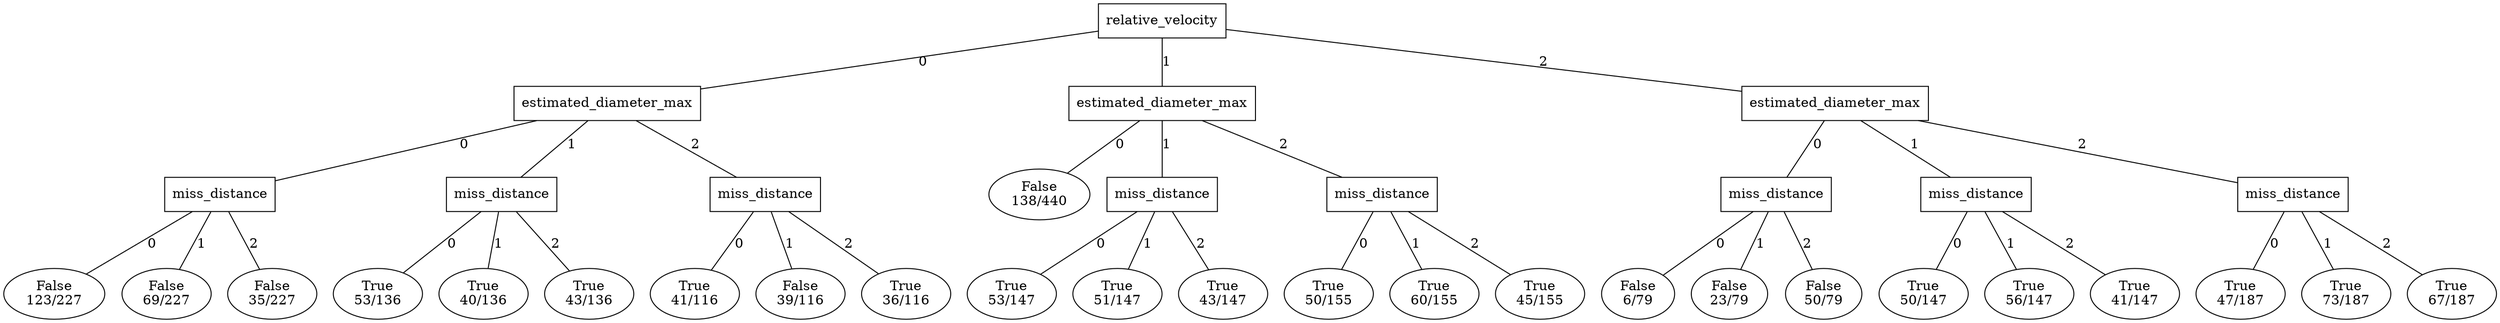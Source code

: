 strict graph {
	node0 [label=relative_velocity shape=box]
	node1 [label=estimated_diameter_max shape=box]
	node0 -- node1 [label=0]
	node2 [label=miss_distance shape=box]
	node1 -- node2 [label=0]
	node4 [label="False
123/227" shape=ellipse]
	node2 -- node4 [label=0]
	node6 [label="False
69/227" shape=ellipse]
	node2 -- node6 [label=1]
	node8 [label="False
35/227" shape=ellipse]
	node2 -- node8 [label=2]
	node9 [label=miss_distance shape=box]
	node1 -- node9 [label=1]
	node11 [label="True
53/136" shape=ellipse]
	node9 -- node11 [label=0]
	node13 [label="True
40/136" shape=ellipse]
	node9 -- node13 [label=1]
	node15 [label="True
43/136" shape=ellipse]
	node9 -- node15 [label=2]
	node16 [label=miss_distance shape=box]
	node1 -- node16 [label=2]
	node18 [label="True
41/116" shape=ellipse]
	node16 -- node18 [label=0]
	node20 [label="False
39/116" shape=ellipse]
	node16 -- node20 [label=1]
	node22 [label="True
36/116" shape=ellipse]
	node16 -- node22 [label=2]
	node23 [label=estimated_diameter_max shape=box]
	node0 -- node23 [label=1]
	node25 [label="False
138/440" shape=ellipse]
	node23 -- node25 [label=0]
	node26 [label=miss_distance shape=box]
	node23 -- node26 [label=1]
	node28 [label="True
53/147" shape=ellipse]
	node26 -- node28 [label=0]
	node30 [label="True
51/147" shape=ellipse]
	node26 -- node30 [label=1]
	node32 [label="True
43/147" shape=ellipse]
	node26 -- node32 [label=2]
	node33 [label=miss_distance shape=box]
	node23 -- node33 [label=2]
	node35 [label="True
50/155" shape=ellipse]
	node33 -- node35 [label=0]
	node37 [label="True
60/155" shape=ellipse]
	node33 -- node37 [label=1]
	node39 [label="True
45/155" shape=ellipse]
	node33 -- node39 [label=2]
	node40 [label=estimated_diameter_max shape=box]
	node0 -- node40 [label=2]
	node41 [label=miss_distance shape=box]
	node40 -- node41 [label=0]
	node43 [label="False
6/79" shape=ellipse]
	node41 -- node43 [label=0]
	node45 [label="False
23/79" shape=ellipse]
	node41 -- node45 [label=1]
	node47 [label="False
50/79" shape=ellipse]
	node41 -- node47 [label=2]
	node48 [label=miss_distance shape=box]
	node40 -- node48 [label=1]
	node50 [label="True
50/147" shape=ellipse]
	node48 -- node50 [label=0]
	node52 [label="True
56/147" shape=ellipse]
	node48 -- node52 [label=1]
	node54 [label="True
41/147" shape=ellipse]
	node48 -- node54 [label=2]
	node55 [label=miss_distance shape=box]
	node40 -- node55 [label=2]
	node57 [label="True
47/187" shape=ellipse]
	node55 -- node57 [label=0]
	node59 [label="True
73/187" shape=ellipse]
	node55 -- node59 [label=1]
	node61 [label="True
67/187" shape=ellipse]
	node55 -- node61 [label=2]
}
